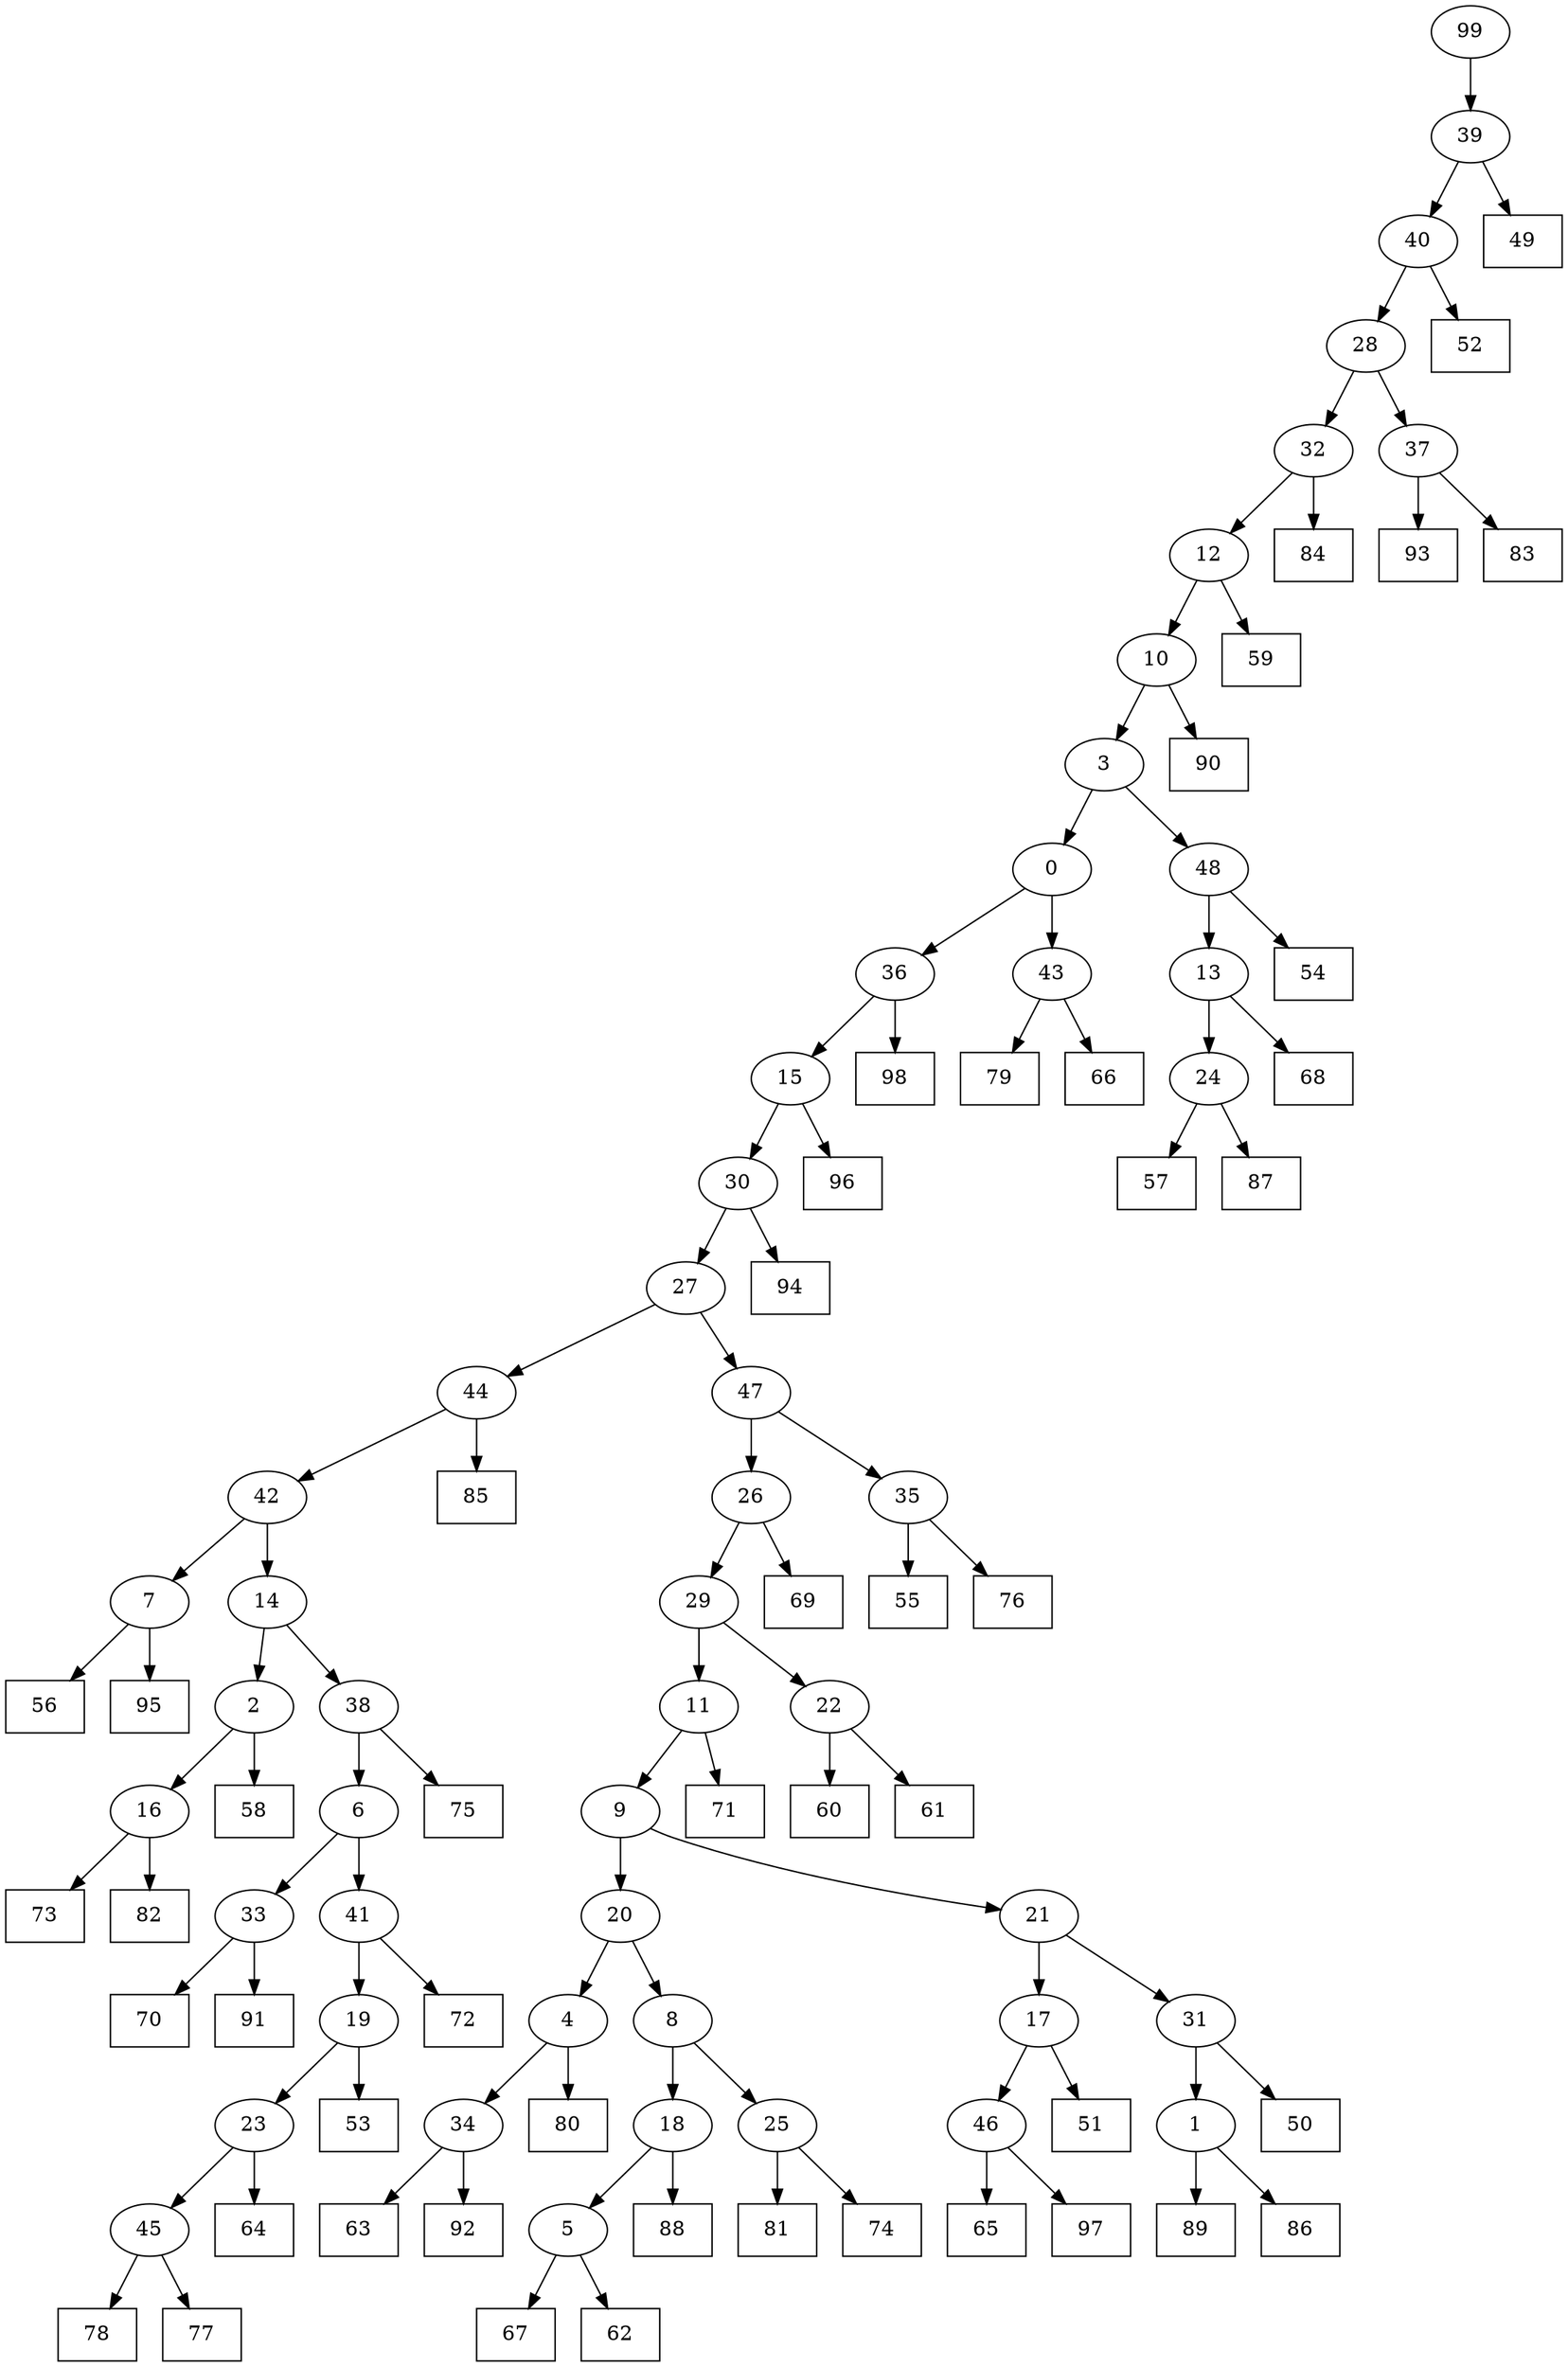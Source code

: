 digraph G {
0[label="0"];
1[label="1"];
2[label="2"];
3[label="3"];
4[label="4"];
5[label="5"];
6[label="6"];
7[label="7"];
8[label="8"];
9[label="9"];
10[label="10"];
11[label="11"];
12[label="12"];
13[label="13"];
14[label="14"];
15[label="15"];
16[label="16"];
17[label="17"];
18[label="18"];
19[label="19"];
20[label="20"];
21[label="21"];
22[label="22"];
23[label="23"];
24[label="24"];
25[label="25"];
26[label="26"];
27[label="27"];
28[label="28"];
29[label="29"];
30[label="30"];
31[label="31"];
32[label="32"];
33[label="33"];
34[label="34"];
35[label="35"];
36[label="36"];
37[label="37"];
38[label="38"];
39[label="39"];
40[label="40"];
41[label="41"];
42[label="42"];
43[label="43"];
44[label="44"];
45[label="45"];
46[label="46"];
47[label="47"];
48[label="48"];
49[shape=box,label="67"];
50[shape=box,label="56"];
51[shape=box,label="59"];
52[shape=box,label="63"];
53[shape=box,label="95"];
54[shape=box,label="57"];
55[shape=box,label="62"];
56[shape=box,label="70"];
57[shape=box,label="50"];
58[shape=box,label="89"];
59[shape=box,label="79"];
60[shape=box,label="71"];
61[shape=box,label="98"];
62[shape=box,label="96"];
63[shape=box,label="81"];
64[shape=box,label="60"];
65[shape=box,label="68"];
66[shape=box,label="66"];
67[shape=box,label="80"];
68[shape=box,label="74"];
69[shape=box,label="55"];
70[shape=box,label="51"];
71[shape=box,label="64"];
72[shape=box,label="65"];
73[shape=box,label="91"];
74[shape=box,label="93"];
75[shape=box,label="52"];
76[shape=box,label="69"];
77[shape=box,label="94"];
78[shape=box,label="78"];
79[shape=box,label="88"];
80[shape=box,label="61"];
81[shape=box,label="87"];
82[shape=box,label="72"];
83[shape=box,label="49"];
84[shape=box,label="84"];
85[shape=box,label="58"];
86[shape=box,label="90"];
87[shape=box,label="77"];
88[shape=box,label="54"];
89[shape=box,label="53"];
90[shape=box,label="92"];
91[shape=box,label="73"];
92[shape=box,label="97"];
93[shape=box,label="82"];
94[shape=box,label="86"];
95[shape=box,label="75"];
96[shape=box,label="83"];
97[shape=box,label="76"];
98[shape=box,label="85"];
99[label="99"];
45->87 ;
7->50 ;
33->73 ;
22->80 ;
10->3 ;
34->52 ;
24->54 ;
26->76 ;
30->77 ;
4->67 ;
38->6 ;
6->33 ;
45->78 ;
40->75 ;
7->53 ;
3->48 ;
28->37 ;
42->7 ;
28->32 ;
16->93 ;
25->63 ;
36->61 ;
10->86 ;
9->20 ;
21->31 ;
34->90 ;
8->25 ;
29->22 ;
22->64 ;
11->60 ;
46->72 ;
32->12 ;
12->51 ;
18->79 ;
39->83 ;
26->29 ;
42->14 ;
32->84 ;
31->57 ;
36->15 ;
15->30 ;
44->42 ;
24->81 ;
31->1 ;
1->94 ;
17->70 ;
41->19 ;
19->89 ;
47->26 ;
37->96 ;
43->59 ;
33->56 ;
9->21 ;
1->58 ;
19->23 ;
23->71 ;
41->82 ;
14->2 ;
35->97 ;
40->28 ;
14->38 ;
38->95 ;
3->0 ;
0->36 ;
37->74 ;
13->65 ;
15->62 ;
47->35 ;
35->69 ;
27->47 ;
46->92 ;
5->49 ;
30->27 ;
27->44 ;
2->85 ;
20->4 ;
4->34 ;
2->16 ;
23->45 ;
0->43 ;
43->66 ;
48->88 ;
48->13 ;
13->24 ;
25->68 ;
18->5 ;
5->55 ;
44->98 ;
21->17 ;
17->46 ;
16->91 ;
29->11 ;
11->9 ;
12->10 ;
99->39 ;
39->40 ;
6->41 ;
20->8 ;
8->18 ;
}
